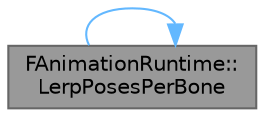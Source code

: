digraph "FAnimationRuntime::LerpPosesPerBone"
{
 // INTERACTIVE_SVG=YES
 // LATEX_PDF_SIZE
  bgcolor="transparent";
  edge [fontname=Helvetica,fontsize=10,labelfontname=Helvetica,labelfontsize=10];
  node [fontname=Helvetica,fontsize=10,shape=box,height=0.2,width=0.4];
  rankdir="LR";
  Node1 [id="Node000001",label="FAnimationRuntime::\lLerpPosesPerBone",height=0.2,width=0.4,color="gray40", fillcolor="grey60", style="filled", fontcolor="black",tooltip="Lerp for FCompactPose."];
  Node1 -> Node1 [id="edge1_Node000001_Node000001",color="steelblue1",style="solid",tooltip=" "];
}
